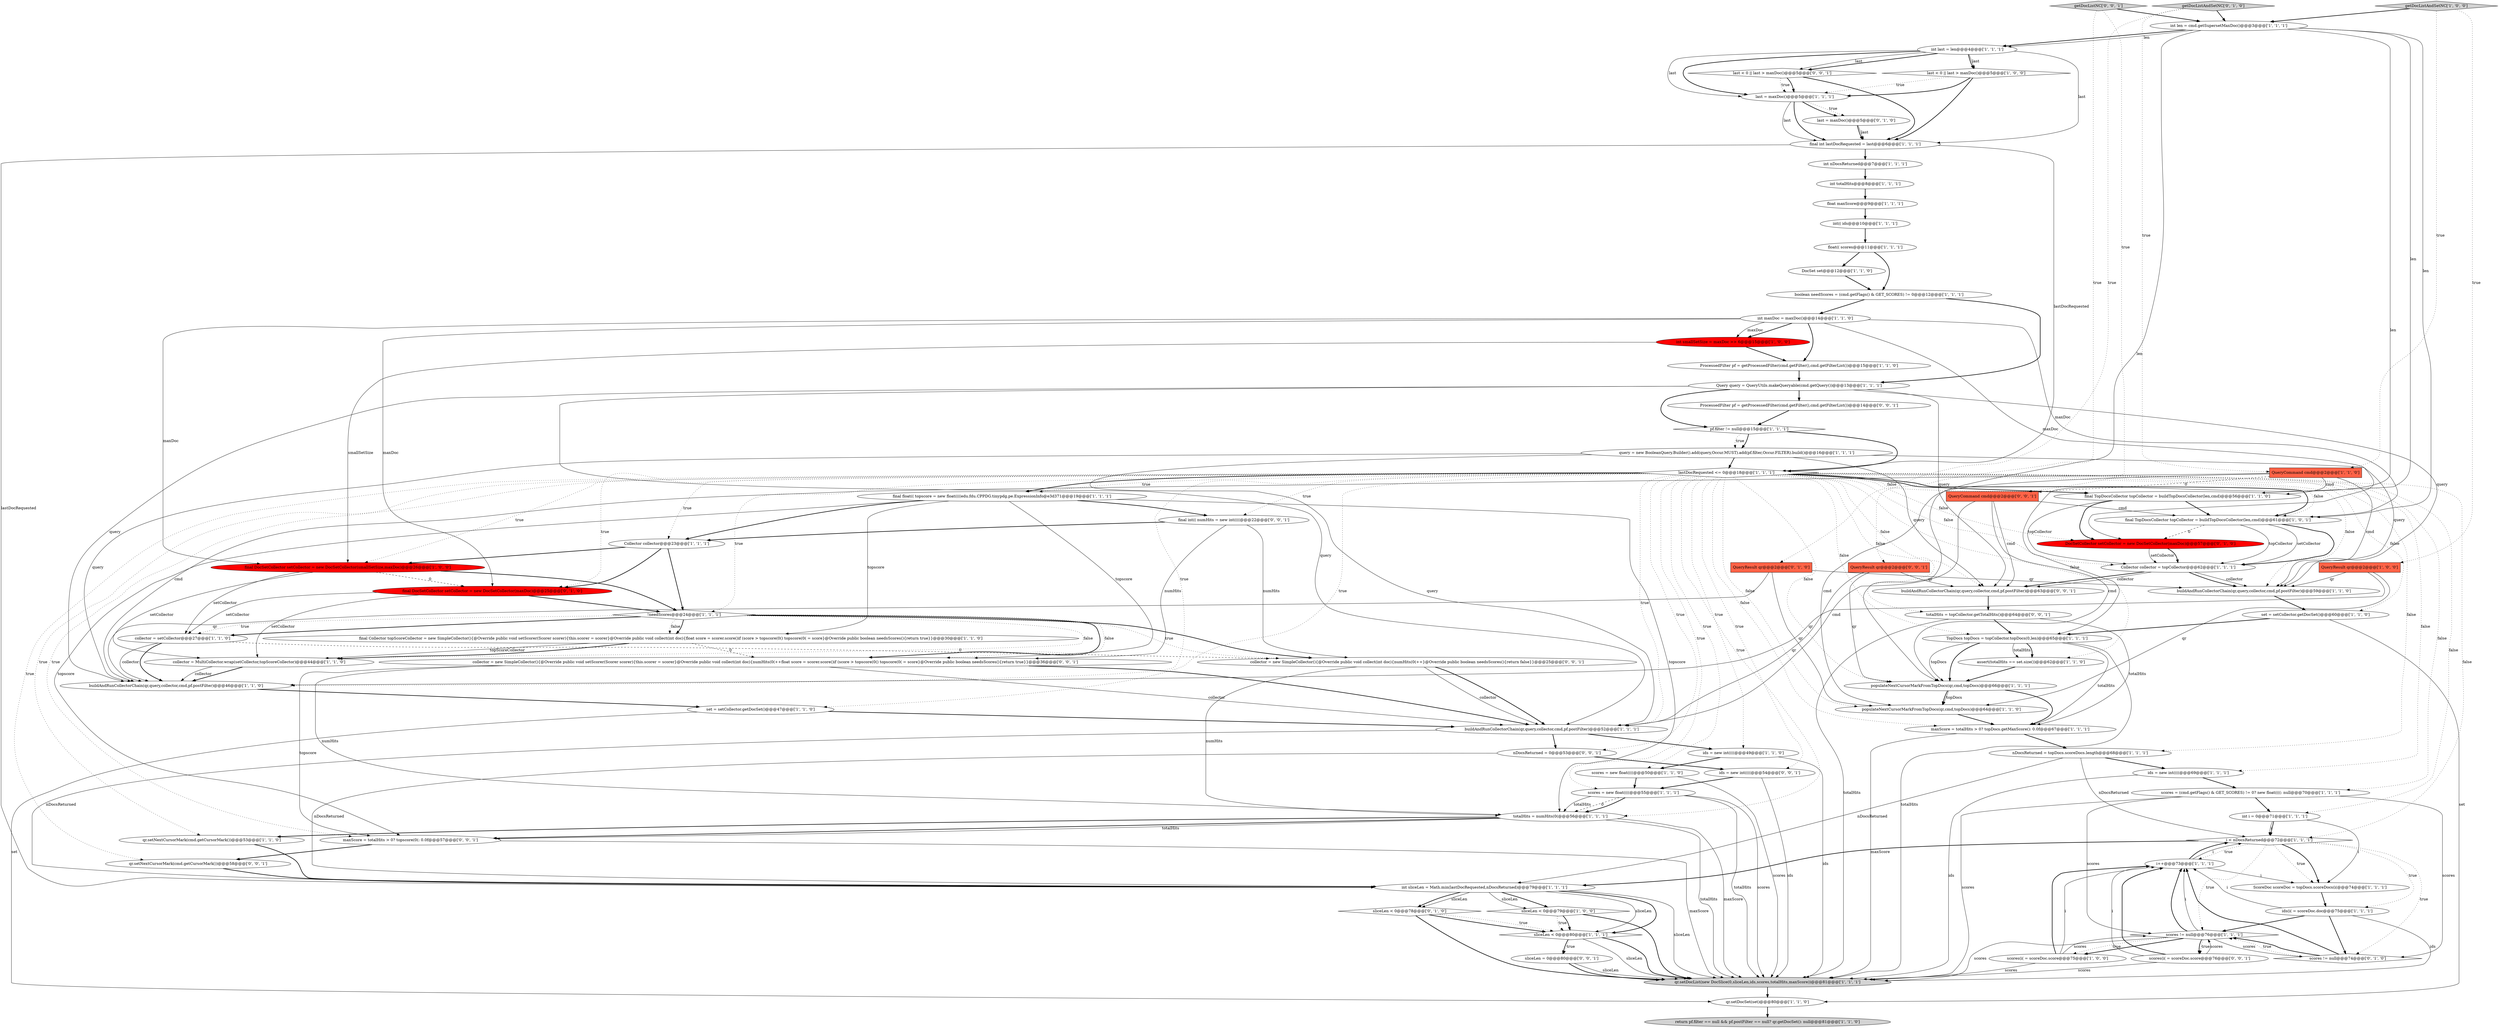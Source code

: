 digraph {
56 [style = filled, label = "Collector collector@@@23@@@['1', '1', '1']", fillcolor = white, shape = ellipse image = "AAA0AAABBB1BBB"];
22 [style = filled, label = "sliceLen < 0@@@80@@@['1', '1', '1']", fillcolor = white, shape = diamond image = "AAA0AAABBB1BBB"];
48 [style = filled, label = "i++@@@73@@@['1', '1', '1']", fillcolor = white, shape = ellipse image = "AAA0AAABBB1BBB"];
20 [style = filled, label = "int last = len@@@4@@@['1', '1', '1']", fillcolor = white, shape = ellipse image = "AAA0AAABBB1BBB"];
54 [style = filled, label = "final TopDocsCollector topCollector = buildTopDocsCollector(len,cmd)@@@56@@@['1', '1', '0']", fillcolor = white, shape = ellipse image = "AAA0AAABBB1BBB"];
83 [style = filled, label = "collector = new SimpleCollector(){@Override public void collect(int doc){numHits(0(++}@Override public boolean needsScores(){return false}}@@@25@@@['0', '0', '1']", fillcolor = white, shape = ellipse image = "AAA0AAABBB3BBB"];
36 [style = filled, label = "getDocListAndSetNC['1', '0', '0']", fillcolor = lightgray, shape = diamond image = "AAA0AAABBB1BBB"];
9 [style = filled, label = "set = setCollector.getDocSet()@@@60@@@['1', '1', '0']", fillcolor = white, shape = ellipse image = "AAA0AAABBB1BBB"];
3 [style = filled, label = "set = setCollector.getDocSet()@@@47@@@['1', '1', '0']", fillcolor = white, shape = ellipse image = "AAA0AAABBB1BBB"];
16 [style = filled, label = "nDocsReturned = topDocs.scoreDocs.length@@@68@@@['1', '1', '1']", fillcolor = white, shape = ellipse image = "AAA0AAABBB1BBB"];
74 [style = filled, label = "sliceLen = 0@@@80@@@['0', '0', '1']", fillcolor = white, shape = ellipse image = "AAA0AAABBB3BBB"];
62 [style = filled, label = "boolean needScores = (cmd.getFlags() & GET_SCORES) != 0@@@12@@@['1', '1', '1']", fillcolor = white, shape = ellipse image = "AAA0AAABBB1BBB"];
81 [style = filled, label = "maxScore = totalHits > 0? topscore(0(: 0.0f@@@57@@@['0', '0', '1']", fillcolor = white, shape = ellipse image = "AAA0AAABBB3BBB"];
25 [style = filled, label = "final TopDocsCollector topCollector = buildTopDocsCollector(len,cmd)@@@61@@@['1', '0', '1']", fillcolor = white, shape = ellipse image = "AAA0AAABBB1BBB"];
80 [style = filled, label = "buildAndRunCollectorChain(qr,query,collector,cmd,pf.postFilter)@@@63@@@['0', '0', '1']", fillcolor = white, shape = ellipse image = "AAA0AAABBB3BBB"];
78 [style = filled, label = "ids = new int((((@@@54@@@['0', '0', '1']", fillcolor = white, shape = ellipse image = "AAA0AAABBB3BBB"];
76 [style = filled, label = "QueryResult qr@@@2@@@['0', '0', '1']", fillcolor = tomato, shape = box image = "AAA0AAABBB3BBB"];
5 [style = filled, label = "ScoreDoc scoreDoc = topDocs.scoreDocs(i(@@@74@@@['1', '1', '1']", fillcolor = white, shape = ellipse image = "AAA0AAABBB1BBB"];
50 [style = filled, label = "return pf.filter == null && pf.postFilter == null? qr.getDocSet(): null@@@81@@@['1', '1', '0']", fillcolor = lightgray, shape = ellipse image = "AAA0AAABBB1BBB"];
79 [style = filled, label = "nDocsReturned = 0@@@53@@@['0', '0', '1']", fillcolor = white, shape = ellipse image = "AAA0AAABBB3BBB"];
71 [style = filled, label = "qr.setNextCursorMark(cmd.getCursorMark())@@@58@@@['0', '0', '1']", fillcolor = white, shape = ellipse image = "AAA0AAABBB3BBB"];
4 [style = filled, label = "i < nDocsReturned@@@72@@@['1', '1', '1']", fillcolor = white, shape = diamond image = "AAA0AAABBB1BBB"];
61 [style = filled, label = "buildAndRunCollectorChain(qr,query,collector,cmd,pf.postFilter)@@@52@@@['1', '1', '1']", fillcolor = white, shape = ellipse image = "AAA0AAABBB1BBB"];
34 [style = filled, label = "populateNextCursorMarkFromTopDocs(qr,cmd,topDocs)@@@66@@@['1', '1', '1']", fillcolor = white, shape = ellipse image = "AAA0AAABBB1BBB"];
52 [style = filled, label = "scores = new float((((@@@50@@@['1', '1', '0']", fillcolor = white, shape = ellipse image = "AAA0AAABBB1BBB"];
27 [style = filled, label = "int len = cmd.getSupersetMaxDoc()@@@3@@@['1', '1', '1']", fillcolor = white, shape = ellipse image = "AAA0AAABBB1BBB"];
41 [style = filled, label = "qr.setDocList(new DocSlice(0,sliceLen,ids,scores,totalHits,maxScore))@@@81@@@['1', '1', '1']", fillcolor = lightgray, shape = ellipse image = "AAA0AAABBB1BBB"];
43 [style = filled, label = "int(( ids@@@10@@@['1', '1', '1']", fillcolor = white, shape = ellipse image = "AAA0AAABBB1BBB"];
33 [style = filled, label = "collector = setCollector@@@27@@@['1', '1', '0']", fillcolor = white, shape = ellipse image = "AAA0AAABBB1BBB"];
44 [style = filled, label = "QueryCommand cmd@@@2@@@['1', '1', '0']", fillcolor = tomato, shape = box image = "AAA0AAABBB1BBB"];
60 [style = filled, label = "int totalHits@@@8@@@['1', '1', '1']", fillcolor = white, shape = ellipse image = "AAA0AAABBB1BBB"];
49 [style = filled, label = "qr.setDocSet(set)@@@80@@@['1', '1', '0']", fillcolor = white, shape = ellipse image = "AAA0AAABBB1BBB"];
47 [style = filled, label = "pf.filter != null@@@15@@@['1', '1', '1']", fillcolor = white, shape = diamond image = "AAA0AAABBB1BBB"];
69 [style = filled, label = "sliceLen < 0@@@78@@@['0', '1', '0']", fillcolor = white, shape = diamond image = "AAA0AAABBB2BBB"];
10 [style = filled, label = "lastDocRequested <= 0@@@18@@@['1', '1', '1']", fillcolor = white, shape = diamond image = "AAA0AAABBB1BBB"];
39 [style = filled, label = "final DocSetCollector setCollector = new DocSetCollector(smallSetSize,maxDoc)@@@26@@@['1', '0', '0']", fillcolor = red, shape = ellipse image = "AAA1AAABBB1BBB"];
85 [style = filled, label = "ProcessedFilter pf = getProcessedFilter(cmd.getFilter(),cmd.getFilterList())@@@14@@@['0', '0', '1']", fillcolor = white, shape = ellipse image = "AAA0AAABBB3BBB"];
59 [style = filled, label = "ProcessedFilter pf = getProcessedFilter(cmd.getFilter(),cmd.getFilterList())@@@15@@@['1', '1', '0']", fillcolor = white, shape = ellipse image = "AAA0AAABBB1BBB"];
6 [style = filled, label = "totalHits = numHits(0(@@@56@@@['1', '1', '1']", fillcolor = white, shape = ellipse image = "AAA0AAABBB1BBB"];
45 [style = filled, label = "assert(totalHits == set.size())@@@62@@@['1', '1', '0']", fillcolor = white, shape = ellipse image = "AAA0AAABBB1BBB"];
19 [style = filled, label = "int i = 0@@@71@@@['1', '1', '1']", fillcolor = white, shape = ellipse image = "AAA0AAABBB1BBB"];
1 [style = filled, label = "scores(i( = scoreDoc.score@@@75@@@['1', '0', '0']", fillcolor = white, shape = ellipse image = "AAA0AAABBB1BBB"];
14 [style = filled, label = "!needScores@@@24@@@['1', '1', '1']", fillcolor = white, shape = diamond image = "AAA0AAABBB1BBB"];
23 [style = filled, label = "float maxScore@@@9@@@['1', '1', '1']", fillcolor = white, shape = ellipse image = "AAA0AAABBB1BBB"];
55 [style = filled, label = "scores = (cmd.getFlags() & GET_SCORES) != 0? new float((((: null@@@70@@@['1', '1', '1']", fillcolor = white, shape = ellipse image = "AAA0AAABBB1BBB"];
2 [style = filled, label = "int sliceLen = Math.min(lastDocRequested,nDocsReturned)@@@79@@@['1', '1', '1']", fillcolor = white, shape = ellipse image = "AAA0AAABBB1BBB"];
57 [style = filled, label = "Query query = QueryUtils.makeQueryable(cmd.getQuery())@@@13@@@['1', '1', '1']", fillcolor = white, shape = ellipse image = "AAA0AAABBB1BBB"];
64 [style = filled, label = "DocSetCollector setCollector = new DocSetCollector(maxDoc)@@@57@@@['0', '1', '0']", fillcolor = red, shape = ellipse image = "AAA1AAABBB2BBB"];
67 [style = filled, label = "final DocSetCollector setCollector = new DocSetCollector(maxDoc)@@@25@@@['0', '1', '0']", fillcolor = red, shape = ellipse image = "AAA1AAABBB2BBB"];
66 [style = filled, label = "last = maxDoc()@@@5@@@['0', '1', '0']", fillcolor = white, shape = ellipse image = "AAA0AAABBB2BBB"];
17 [style = filled, label = "final int lastDocRequested = last@@@6@@@['1', '1', '1']", fillcolor = white, shape = ellipse image = "AAA0AAABBB1BBB"];
82 [style = filled, label = "QueryCommand cmd@@@2@@@['0', '0', '1']", fillcolor = tomato, shape = box image = "AAA0AAABBB3BBB"];
42 [style = filled, label = "int nDocsReturned@@@7@@@['1', '1', '1']", fillcolor = white, shape = ellipse image = "AAA0AAABBB1BBB"];
35 [style = filled, label = "ids = new int((((@@@69@@@['1', '1', '1']", fillcolor = white, shape = ellipse image = "AAA0AAABBB1BBB"];
29 [style = filled, label = "final Collector topScoreCollector = new SimpleCollector(){@Override public void setScorer(Scorer scorer){this.scorer = scorer}@Override public void collect(int doc){float score = scorer.score()if (score > topscore(0() topscore(0( = score}@Override public boolean needsScores(){return true}}@@@30@@@['1', '1', '0']", fillcolor = white, shape = ellipse image = "AAA0AAABBB1BBB"];
63 [style = filled, label = "scores != null@@@74@@@['0', '1', '0']", fillcolor = white, shape = diamond image = "AAA0AAABBB2BBB"];
31 [style = filled, label = "scores = new float((((@@@55@@@['1', '1', '1']", fillcolor = white, shape = ellipse image = "AAA0AAABBB1BBB"];
37 [style = filled, label = "QueryResult qr@@@2@@@['1', '0', '0']", fillcolor = tomato, shape = box image = "AAA0AAABBB1BBB"];
24 [style = filled, label = "query = new BooleanQuery.Builder().add(query,Occur.MUST).add(pf.filter,Occur.FILTER).build()@@@16@@@['1', '1', '1']", fillcolor = white, shape = ellipse image = "AAA0AAABBB1BBB"];
46 [style = filled, label = "ids(i( = scoreDoc.doc@@@75@@@['1', '1', '1']", fillcolor = white, shape = ellipse image = "AAA0AAABBB1BBB"];
51 [style = filled, label = "qr.setNextCursorMark(cmd.getCursorMark())@@@53@@@['1', '1', '0']", fillcolor = white, shape = ellipse image = "AAA0AAABBB1BBB"];
18 [style = filled, label = "final float(( topscore = new float((((edu.fdu.CPPDG.tinypdg.pe.ExpressionInfo@e3d371@@@19@@@['1', '1', '1']", fillcolor = white, shape = ellipse image = "AAA0AAABBB1BBB"];
58 [style = filled, label = "Collector collector = topCollector@@@62@@@['1', '1', '1']", fillcolor = white, shape = ellipse image = "AAA0AAABBB1BBB"];
15 [style = filled, label = "buildAndRunCollectorChain(qr,query,collector,cmd,pf.postFilter)@@@59@@@['1', '1', '0']", fillcolor = white, shape = ellipse image = "AAA0AAABBB1BBB"];
21 [style = filled, label = "sliceLen < 0@@@79@@@['1', '0', '0']", fillcolor = white, shape = diamond image = "AAA0AAABBB1BBB"];
75 [style = filled, label = "scores(i( = scoreDoc.score@@@76@@@['0', '0', '1']", fillcolor = white, shape = ellipse image = "AAA0AAABBB3BBB"];
84 [style = filled, label = "final int(( numHits = new int((((@@@22@@@['0', '0', '1']", fillcolor = white, shape = ellipse image = "AAA0AAABBB3BBB"];
30 [style = filled, label = "ids = new int((((@@@49@@@['1', '1', '0']", fillcolor = white, shape = ellipse image = "AAA0AAABBB1BBB"];
11 [style = filled, label = "buildAndRunCollectorChain(qr,query,collector,cmd,pf.postFilter)@@@46@@@['1', '1', '0']", fillcolor = white, shape = ellipse image = "AAA0AAABBB1BBB"];
26 [style = filled, label = "maxScore = totalHits > 0? topDocs.getMaxScore(): 0.0f@@@67@@@['1', '1', '1']", fillcolor = white, shape = ellipse image = "AAA0AAABBB1BBB"];
0 [style = filled, label = "float(( scores@@@11@@@['1', '1', '1']", fillcolor = white, shape = ellipse image = "AAA0AAABBB1BBB"];
13 [style = filled, label = "populateNextCursorMarkFromTopDocs(qr,cmd,topDocs)@@@64@@@['1', '1', '0']", fillcolor = white, shape = ellipse image = "AAA0AAABBB1BBB"];
38 [style = filled, label = "last = maxDoc()@@@5@@@['1', '1', '1']", fillcolor = white, shape = ellipse image = "AAA0AAABBB1BBB"];
40 [style = filled, label = "DocSet set@@@12@@@['1', '1', '0']", fillcolor = white, shape = ellipse image = "AAA0AAABBB1BBB"];
28 [style = filled, label = "last < 0 || last > maxDoc()@@@5@@@['1', '0', '0']", fillcolor = white, shape = diamond image = "AAA0AAABBB1BBB"];
65 [style = filled, label = "QueryResult qr@@@2@@@['0', '1', '0']", fillcolor = tomato, shape = box image = "AAA0AAABBB2BBB"];
12 [style = filled, label = "scores != null@@@76@@@['1', '1', '1']", fillcolor = white, shape = diamond image = "AAA0AAABBB1BBB"];
8 [style = filled, label = "TopDocs topDocs = topCollector.topDocs(0,len)@@@65@@@['1', '1', '1']", fillcolor = white, shape = ellipse image = "AAA0AAABBB1BBB"];
32 [style = filled, label = "int maxDoc = maxDoc()@@@14@@@['1', '1', '0']", fillcolor = white, shape = ellipse image = "AAA0AAABBB1BBB"];
68 [style = filled, label = "getDocListAndSetNC['0', '1', '0']", fillcolor = lightgray, shape = diamond image = "AAA0AAABBB2BBB"];
72 [style = filled, label = "totalHits = topCollector.getTotalHits()@@@64@@@['0', '0', '1']", fillcolor = white, shape = ellipse image = "AAA0AAABBB3BBB"];
7 [style = filled, label = "collector = MultiCollector.wrap(setCollector,topScoreCollector)@@@44@@@['1', '1', '0']", fillcolor = white, shape = ellipse image = "AAA0AAABBB1BBB"];
70 [style = filled, label = "last < 0 || last > maxDoc()@@@5@@@['0', '0', '1']", fillcolor = white, shape = diamond image = "AAA0AAABBB3BBB"];
73 [style = filled, label = "getDocListNC['0', '0', '1']", fillcolor = lightgray, shape = diamond image = "AAA0AAABBB3BBB"];
77 [style = filled, label = "collector = new SimpleCollector(){@Override public void setScorer(Scorer scorer){this.scorer = scorer}@Override public void collect(int doc){numHits(0(++float score = scorer.score()if (score > topscore(0() topscore(0( = score}@Override public boolean needsScores(){return true}}@@@36@@@['0', '0', '1']", fillcolor = white, shape = ellipse image = "AAA0AAABBB3BBB"];
53 [style = filled, label = "int smallSetSize = maxDoc >> 6@@@15@@@['1', '0', '0']", fillcolor = red, shape = ellipse image = "AAA1AAABBB1BBB"];
32->53 [style = bold, label=""];
76->80 [style = solid, label="qr"];
6->41 [style = solid, label="totalHits"];
73->27 [style = bold, label=""];
10->79 [style = dotted, label="true"];
29->7 [style = solid, label="topScoreCollector"];
65->15 [style = solid, label="qr"];
66->17 [style = solid, label="last"];
44->11 [style = solid, label="cmd"];
3->49 [style = solid, label="set"];
8->34 [style = solid, label="topDocs"];
14->83 [style = dotted, label="true"];
35->55 [style = bold, label=""];
61->30 [style = bold, label=""];
63->48 [style = bold, label=""];
12->63 [style = solid, label="scores"];
30->52 [style = bold, label=""];
31->6 [style = dashed, label="0"];
10->54 [style = bold, label=""];
75->41 [style = solid, label="scores"];
27->54 [style = solid, label="len"];
20->17 [style = solid, label="last"];
28->38 [style = bold, label=""];
48->4 [style = bold, label=""];
20->70 [style = bold, label=""];
70->38 [style = bold, label=""];
83->61 [style = bold, label=""];
59->57 [style = bold, label=""];
57->80 [style = solid, label="query"];
39->14 [style = bold, label=""];
56->67 [style = bold, label=""];
32->67 [style = solid, label="maxDoc"];
78->31 [style = bold, label=""];
27->8 [style = solid, label="len"];
42->60 [style = bold, label=""];
47->10 [style = bold, label=""];
10->3 [style = dotted, label="true"];
10->19 [style = dotted, label="false"];
10->30 [style = dotted, label="true"];
58->15 [style = solid, label="collector"];
32->25 [style = solid, label="maxDoc"];
10->61 [style = dotted, label="true"];
31->41 [style = solid, label="totalHits"];
2->69 [style = solid, label="sliceLen"];
33->11 [style = bold, label=""];
44->82 [style = dashed, label="0"];
22->74 [style = dotted, label="true"];
20->38 [style = solid, label="last"];
31->6 [style = bold, label=""];
77->61 [style = bold, label=""];
34->26 [style = bold, label=""];
10->54 [style = dotted, label="false"];
10->58 [style = dotted, label="false"];
83->6 [style = solid, label="numHits"];
25->58 [style = bold, label=""];
73->82 [style = dotted, label="true"];
10->13 [style = dotted, label="false"];
10->78 [style = dotted, label="true"];
43->0 [style = bold, label=""];
77->6 [style = solid, label="numHits"];
24->61 [style = solid, label="query"];
0->40 [style = bold, label=""];
2->69 [style = bold, label=""];
18->29 [style = solid, label="topscore"];
81->41 [style = solid, label="maxScore"];
46->48 [style = solid, label="i"];
10->16 [style = dotted, label="false"];
16->4 [style = solid, label="nDocsReturned"];
60->23 [style = bold, label=""];
25->58 [style = solid, label="topCollector"];
24->10 [style = bold, label=""];
70->17 [style = bold, label=""];
10->18 [style = dotted, label="true"];
8->34 [style = bold, label=""];
22->41 [style = solid, label="sliceLen"];
40->62 [style = bold, label=""];
7->11 [style = bold, label=""];
10->6 [style = dotted, label="true"];
12->75 [style = dotted, label="true"];
74->41 [style = bold, label=""];
18->77 [style = solid, label="topscore"];
10->26 [style = dotted, label="false"];
55->41 [style = solid, label="scores"];
6->41 [style = solid, label="maxScore"];
84->56 [style = bold, label=""];
72->8 [style = bold, label=""];
6->81 [style = bold, label=""];
22->41 [style = bold, label=""];
21->41 [style = bold, label=""];
1->41 [style = solid, label="scores"];
44->54 [style = solid, label="cmd"];
33->11 [style = solid, label="collector"];
57->15 [style = solid, label="query"];
10->39 [style = dotted, label="true"];
21->22 [style = dotted, label="true"];
41->49 [style = bold, label=""];
31->41 [style = solid, label="scores"];
18->81 [style = solid, label="topscore"];
18->56 [style = bold, label=""];
4->2 [style = bold, label=""];
12->48 [style = bold, label=""];
20->38 [style = bold, label=""];
18->84 [style = bold, label=""];
72->26 [style = solid, label="totalHits"];
17->42 [style = bold, label=""];
53->39 [style = solid, label="smallSetSize"];
32->64 [style = solid, label="maxDoc"];
38->17 [style = solid, label="last"];
64->58 [style = solid, label="setCollector"];
32->53 [style = solid, label="maxDoc"];
27->25 [style = solid, label="len"];
57->11 [style = solid, label="query"];
75->48 [style = solid, label="i"];
3->61 [style = bold, label=""];
12->1 [style = bold, label=""];
32->59 [style = bold, label=""];
10->15 [style = dotted, label="false"];
65->13 [style = solid, label="qr"];
44->13 [style = solid, label="cmd"];
52->41 [style = solid, label="scores"];
9->49 [style = solid, label="set"];
0->62 [style = bold, label=""];
26->16 [style = bold, label=""];
26->41 [style = solid, label="maxScore"];
46->63 [style = bold, label=""];
10->45 [style = dotted, label="false"];
33->83 [style = dashed, label="0"];
54->25 [style = bold, label=""];
84->83 [style = solid, label="numHits"];
14->77 [style = bold, label=""];
24->11 [style = solid, label="query"];
8->41 [style = solid, label="totalHits"];
57->61 [style = solid, label="query"];
21->22 [style = bold, label=""];
15->9 [style = bold, label=""];
2->21 [style = bold, label=""];
10->25 [style = bold, label=""];
12->75 [style = bold, label=""];
36->44 [style = dotted, label="true"];
1->12 [style = solid, label="scores"];
8->45 [style = solid, label="totalHits"];
9->8 [style = bold, label=""];
19->4 [style = solid, label="i"];
58->80 [style = bold, label=""];
76->61 [style = solid, label="qr"];
10->9 [style = dotted, label="false"];
7->11 [style = solid, label="collector"];
48->4 [style = solid, label="i"];
55->63 [style = solid, label="scores"];
28->38 [style = dotted, label="true"];
14->29 [style = dotted, label="false"];
56->14 [style = bold, label=""];
54->58 [style = solid, label="topCollector"];
38->66 [style = dotted, label="true"];
24->15 [style = solid, label="query"];
58->15 [style = bold, label=""];
38->17 [style = bold, label=""];
27->20 [style = bold, label=""];
20->28 [style = solid, label="last"];
79->2 [style = solid, label="nDocsReturned"];
55->19 [style = bold, label=""];
37->15 [style = solid, label="qr"];
32->39 [style = solid, label="maxDoc"];
25->58 [style = solid, label="setCollector"];
78->41 [style = solid, label="ids"];
10->52 [style = dotted, label="true"];
54->64 [style = bold, label=""];
10->18 [style = bold, label=""];
4->5 [style = dotted, label="true"];
63->12 [style = dotted, label="true"];
67->33 [style = solid, label="setCollector"];
10->55 [style = dotted, label="false"];
10->25 [style = dotted, label="false"];
69->22 [style = dotted, label="true"];
83->61 [style = solid, label="collector"];
68->65 [style = dotted, label="true"];
80->72 [style = bold, label=""];
82->34 [style = solid, label="cmd"];
77->61 [style = solid, label="collector"];
62->32 [style = bold, label=""];
1->48 [style = bold, label=""];
17->10 [style = solid, label="lastDocRequested"];
75->12 [style = solid, label="scores"];
67->7 [style = solid, label="setCollector"];
23->43 [style = bold, label=""];
6->51 [style = bold, label=""];
8->26 [style = solid, label="totalHits"];
48->5 [style = solid, label="i"];
72->41 [style = solid, label="totalHits"];
69->22 [style = bold, label=""];
74->41 [style = solid, label="sliceLen"];
6->81 [style = solid, label="totalHits"];
76->34 [style = solid, label="qr"];
85->47 [style = bold, label=""];
20->70 [style = solid, label="last"];
70->38 [style = dotted, label="true"];
36->37 [style = dotted, label="true"];
29->77 [style = dashed, label="0"];
49->50 [style = bold, label=""];
10->56 [style = dotted, label="true"];
30->41 [style = solid, label="ids"];
10->80 [style = dotted, label="false"];
69->41 [style = bold, label=""];
4->63 [style = dotted, label="true"];
63->12 [style = bold, label=""];
38->66 [style = bold, label=""];
34->13 [style = solid, label="topDocs"];
84->77 [style = solid, label="numHits"];
35->41 [style = solid, label="ids"];
75->48 [style = bold, label=""];
47->24 [style = bold, label=""];
11->3 [style = bold, label=""];
51->2 [style = bold, label=""];
13->26 [style = bold, label=""];
14->83 [style = bold, label=""];
10->11 [style = dotted, label="true"];
82->25 [style = solid, label="cmd"];
37->11 [style = solid, label="qr"];
8->45 [style = bold, label=""];
4->46 [style = dotted, label="true"];
39->67 [style = dashed, label="0"];
61->2 [style = solid, label="nDocsReturned"];
56->39 [style = bold, label=""];
14->29 [style = bold, label=""];
10->51 [style = dotted, label="true"];
28->17 [style = bold, label=""];
2->21 [style = solid, label="sliceLen"];
27->34 [style = solid, label="len"];
68->27 [style = bold, label=""];
57->47 [style = bold, label=""];
4->12 [style = dotted, label="true"];
64->58 [style = bold, label=""];
10->35 [style = dotted, label="false"];
4->5 [style = bold, label=""];
57->85 [style = bold, label=""];
2->41 [style = solid, label="sliceLen"];
16->2 [style = solid, label="nDocsReturned"];
14->33 [style = dotted, label="true"];
39->33 [style = solid, label="setCollector"];
10->84 [style = dotted, label="true"];
46->12 [style = bold, label=""];
25->64 [style = dashed, label="0"];
22->74 [style = bold, label=""];
14->77 [style = dotted, label="false"];
37->13 [style = solid, label="qr"];
61->79 [style = bold, label=""];
20->28 [style = bold, label=""];
34->13 [style = bold, label=""];
14->7 [style = dotted, label="false"];
71->2 [style = bold, label=""];
12->1 [style = dotted, label="true"];
77->81 [style = solid, label="topscore"];
27->20 [style = solid, label="len"];
31->6 [style = solid, label="totalHits"];
46->41 [style = solid, label="ids"];
62->57 [style = bold, label=""];
68->44 [style = dotted, label="true"];
1->48 [style = solid, label="i"];
82->80 [style = solid, label="cmd"];
14->33 [style = bold, label=""];
10->31 [style = dotted, label="true"];
10->14 [style = dotted, label="true"];
39->7 [style = solid, label="setCollector"];
65->11 [style = solid, label="qr"];
10->64 [style = dotted, label="false"];
10->81 [style = dotted, label="true"];
66->17 [style = bold, label=""];
17->2 [style = solid, label="lastDocRequested"];
53->59 [style = bold, label=""];
36->27 [style = bold, label=""];
58->80 [style = solid, label="collector"];
79->78 [style = bold, label=""];
19->5 [style = solid, label="i"];
24->80 [style = solid, label="query"];
55->12 [style = solid, label="scores"];
10->8 [style = dotted, label="false"];
4->48 [style = dotted, label="true"];
10->67 [style = dotted, label="true"];
52->31 [style = bold, label=""];
73->76 [style = dotted, label="true"];
12->48 [style = solid, label="i"];
10->4 [style = dotted, label="false"];
29->7 [style = bold, label=""];
2->22 [style = solid, label="sliceLen"];
18->6 [style = solid, label="topscore"];
82->61 [style = solid, label="cmd"];
44->15 [style = solid, label="cmd"];
19->4 [style = bold, label=""];
10->71 [style = dotted, label="true"];
16->35 [style = bold, label=""];
81->71 [style = bold, label=""];
2->22 [style = bold, label=""];
12->41 [style = solid, label="scores"];
10->72 [style = dotted, label="false"];
67->14 [style = bold, label=""];
5->46 [style = bold, label=""];
10->34 [style = dotted, label="false"];
45->34 [style = bold, label=""];
47->24 [style = dotted, label="true"];
}
